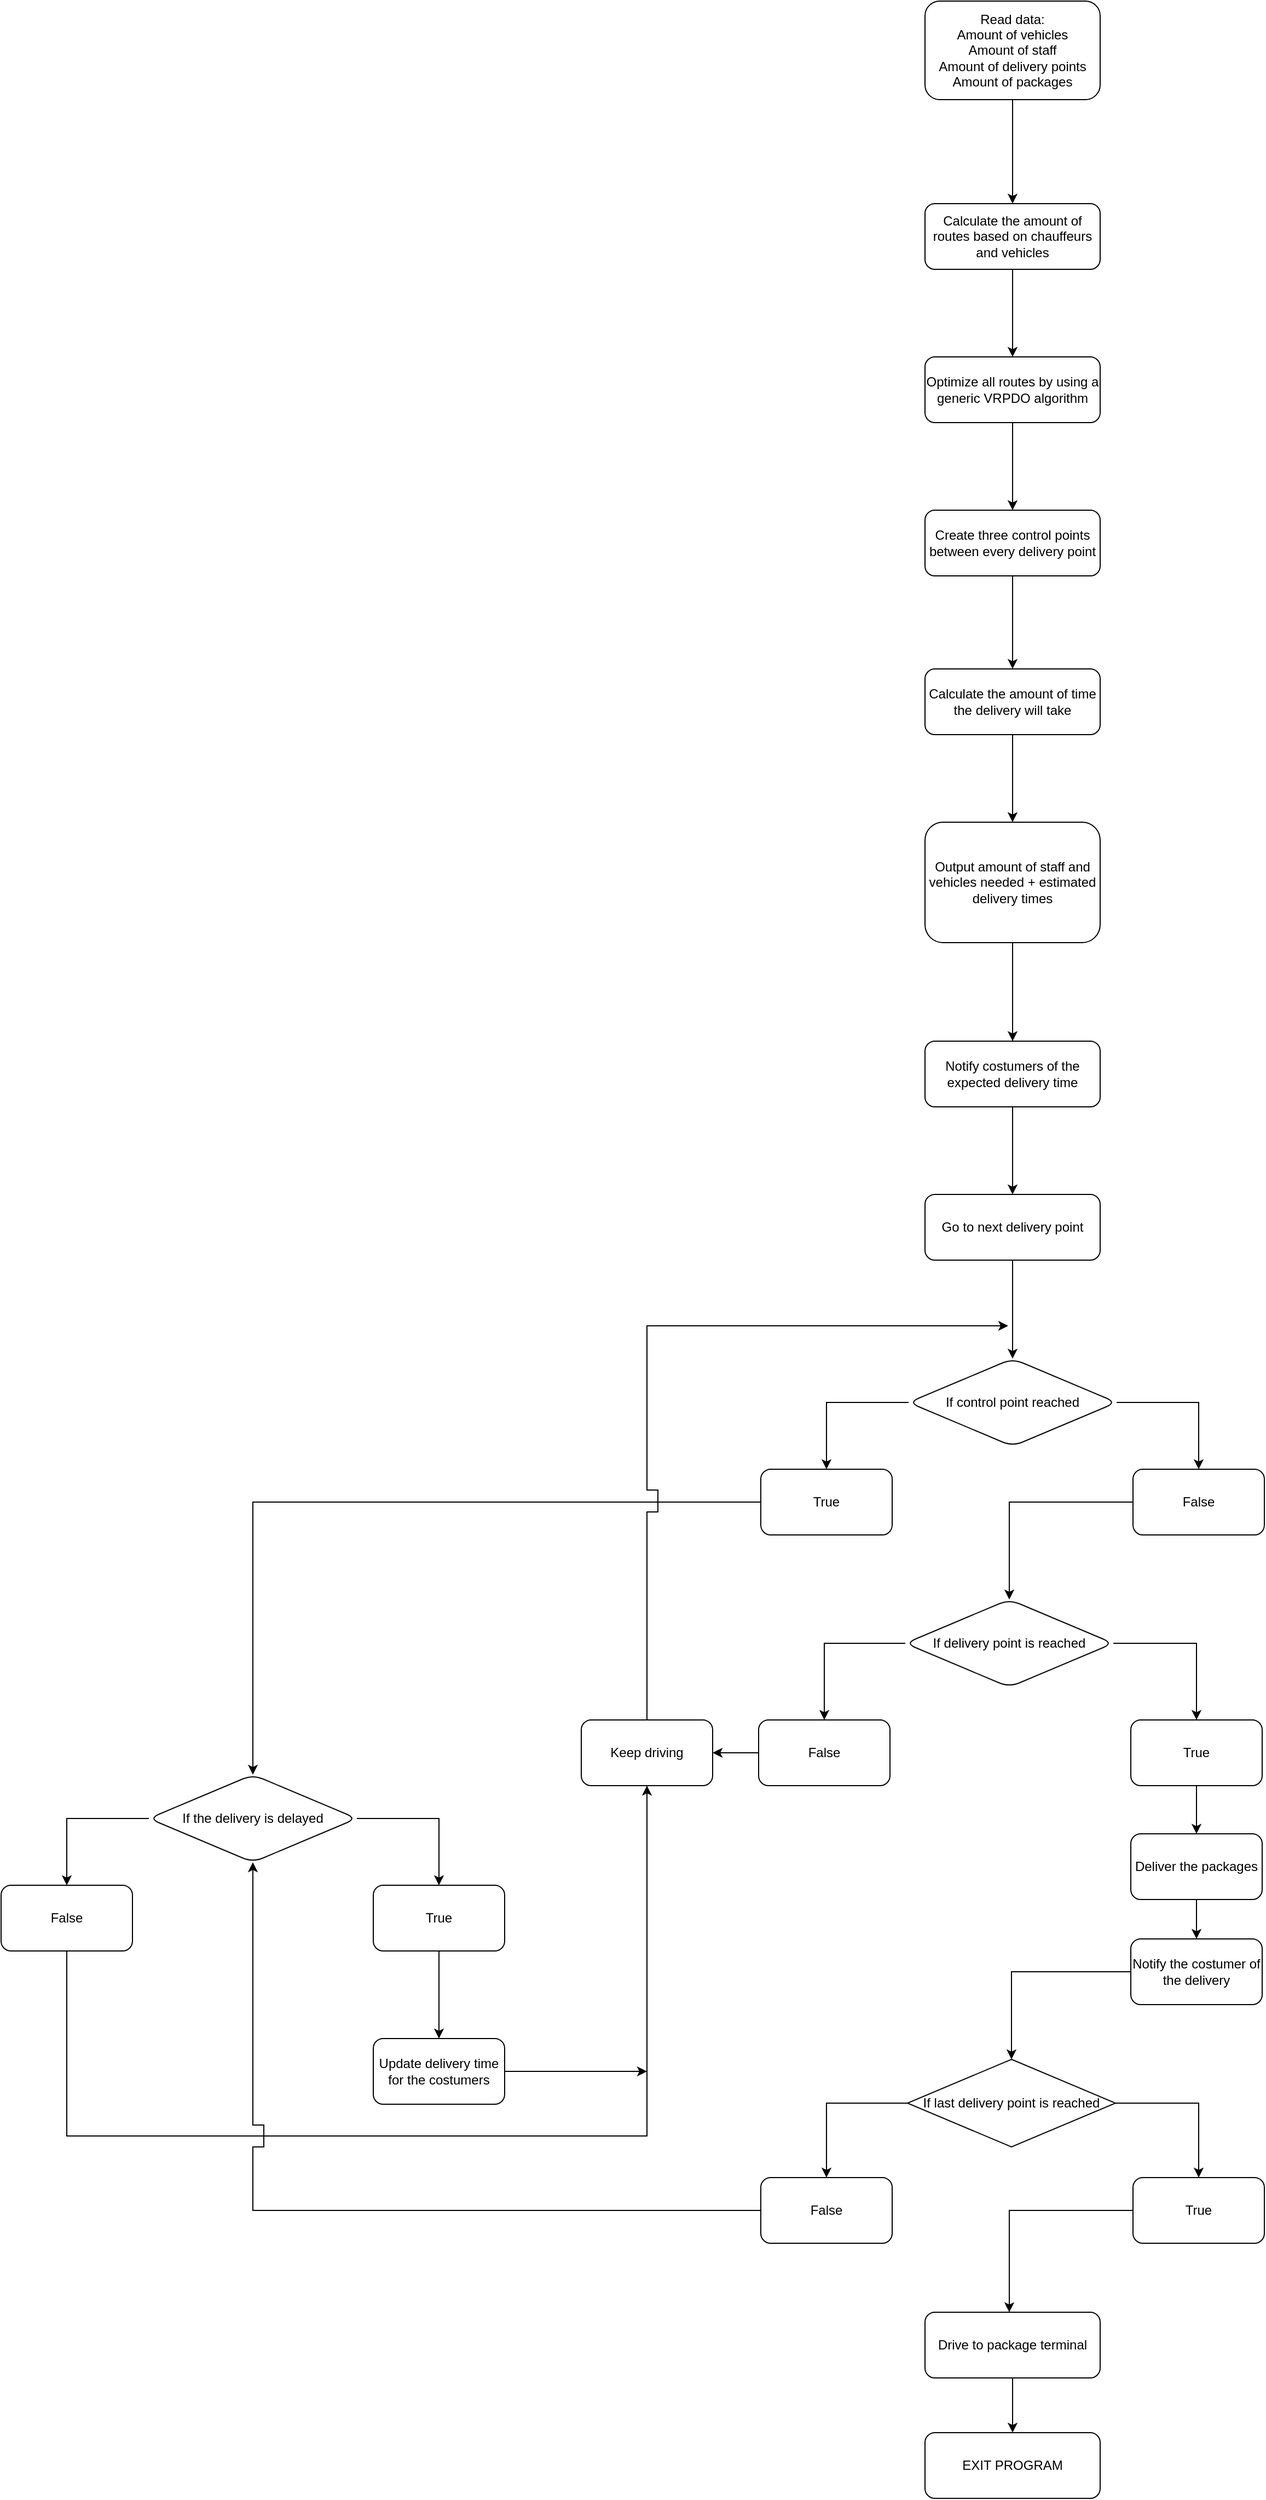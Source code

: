 <mxfile version="24.7.17">
  <diagram id="C5RBs43oDa-KdzZeNtuy" name="Page-1">
    <mxGraphModel dx="3787" dy="1731" grid="1" gridSize="10" guides="1" tooltips="1" connect="1" arrows="1" fold="1" page="1" pageScale="1" pageWidth="827" pageHeight="1169" math="0" shadow="0">
      <root>
        <mxCell id="WIyWlLk6GJQsqaUBKTNV-0" />
        <mxCell id="WIyWlLk6GJQsqaUBKTNV-1" parent="WIyWlLk6GJQsqaUBKTNV-0" />
        <mxCell id="G-lFMrFsebPdyt-fE-ib-6" value="" style="edgeStyle=orthogonalEdgeStyle;rounded=0;orthogonalLoop=1;jettySize=auto;html=1;" edge="1" parent="WIyWlLk6GJQsqaUBKTNV-1" source="G-lFMrFsebPdyt-fE-ib-0" target="G-lFMrFsebPdyt-fE-ib-5">
          <mxGeometry relative="1" as="geometry" />
        </mxCell>
        <mxCell id="G-lFMrFsebPdyt-fE-ib-0" value="Read data:&lt;div&gt;Amount of vehicles&lt;/div&gt;&lt;div&gt;Amount of staff&lt;/div&gt;&lt;div&gt;Amount of delivery points&lt;/div&gt;&lt;div&gt;Amount of packages&lt;/div&gt;" style="rounded=1;whiteSpace=wrap;html=1;" vertex="1" parent="WIyWlLk6GJQsqaUBKTNV-1">
          <mxGeometry x="85" y="17" width="160" height="90" as="geometry" />
        </mxCell>
        <mxCell id="G-lFMrFsebPdyt-fE-ib-9" value="" style="edgeStyle=orthogonalEdgeStyle;rounded=0;orthogonalLoop=1;jettySize=auto;html=1;" edge="1" parent="WIyWlLk6GJQsqaUBKTNV-1" source="G-lFMrFsebPdyt-fE-ib-5" target="G-lFMrFsebPdyt-fE-ib-8">
          <mxGeometry relative="1" as="geometry" />
        </mxCell>
        <mxCell id="G-lFMrFsebPdyt-fE-ib-5" value="Calculate the amount of routes based on chauffeurs and vehicles" style="whiteSpace=wrap;html=1;rounded=1;" vertex="1" parent="WIyWlLk6GJQsqaUBKTNV-1">
          <mxGeometry x="85" y="202" width="160" height="60" as="geometry" />
        </mxCell>
        <mxCell id="G-lFMrFsebPdyt-fE-ib-37" value="" style="edgeStyle=orthogonalEdgeStyle;rounded=0;orthogonalLoop=1;jettySize=auto;html=1;" edge="1" parent="WIyWlLk6GJQsqaUBKTNV-1" source="G-lFMrFsebPdyt-fE-ib-8" target="G-lFMrFsebPdyt-fE-ib-36">
          <mxGeometry relative="1" as="geometry" />
        </mxCell>
        <mxCell id="G-lFMrFsebPdyt-fE-ib-8" value="Optimize all routes by using a generic VRPDO algorithm" style="whiteSpace=wrap;html=1;rounded=1;" vertex="1" parent="WIyWlLk6GJQsqaUBKTNV-1">
          <mxGeometry x="85" y="342" width="160" height="60" as="geometry" />
        </mxCell>
        <mxCell id="G-lFMrFsebPdyt-fE-ib-82" value="" style="edgeStyle=orthogonalEdgeStyle;rounded=0;orthogonalLoop=1;jettySize=auto;html=1;" edge="1" parent="WIyWlLk6GJQsqaUBKTNV-1" source="G-lFMrFsebPdyt-fE-ib-11" target="G-lFMrFsebPdyt-fE-ib-81">
          <mxGeometry relative="1" as="geometry" />
        </mxCell>
        <mxCell id="G-lFMrFsebPdyt-fE-ib-11" value="Calculate the amount of time the delivery will take" style="whiteSpace=wrap;html=1;rounded=1;" vertex="1" parent="WIyWlLk6GJQsqaUBKTNV-1">
          <mxGeometry x="85" y="627" width="160" height="60" as="geometry" />
        </mxCell>
        <mxCell id="G-lFMrFsebPdyt-fE-ib-16" value="" style="edgeStyle=orthogonalEdgeStyle;rounded=0;orthogonalLoop=1;jettySize=auto;html=1;" edge="1" parent="WIyWlLk6GJQsqaUBKTNV-1" source="G-lFMrFsebPdyt-fE-ib-13" target="G-lFMrFsebPdyt-fE-ib-15">
          <mxGeometry relative="1" as="geometry" />
        </mxCell>
        <mxCell id="G-lFMrFsebPdyt-fE-ib-86" style="edgeStyle=orthogonalEdgeStyle;rounded=0;orthogonalLoop=1;jettySize=auto;html=1;" edge="1" parent="WIyWlLk6GJQsqaUBKTNV-1" source="G-lFMrFsebPdyt-fE-ib-13" target="G-lFMrFsebPdyt-fE-ib-19">
          <mxGeometry relative="1" as="geometry" />
        </mxCell>
        <mxCell id="G-lFMrFsebPdyt-fE-ib-13" value="If the delivery is delayed" style="rhombus;whiteSpace=wrap;html=1;rounded=1;" vertex="1" parent="WIyWlLk6GJQsqaUBKTNV-1">
          <mxGeometry x="-624" y="1637" width="190" height="80" as="geometry" />
        </mxCell>
        <mxCell id="G-lFMrFsebPdyt-fE-ib-33" value="" style="edgeStyle=orthogonalEdgeStyle;rounded=0;orthogonalLoop=1;jettySize=auto;html=1;" edge="1" parent="WIyWlLk6GJQsqaUBKTNV-1" source="G-lFMrFsebPdyt-fE-ib-15" target="G-lFMrFsebPdyt-fE-ib-32">
          <mxGeometry relative="1" as="geometry" />
        </mxCell>
        <mxCell id="G-lFMrFsebPdyt-fE-ib-15" value="True" style="whiteSpace=wrap;html=1;rounded=1;" vertex="1" parent="WIyWlLk6GJQsqaUBKTNV-1">
          <mxGeometry x="-419" y="1738" width="120" height="60" as="geometry" />
        </mxCell>
        <mxCell id="G-lFMrFsebPdyt-fE-ib-104" value="" style="edgeStyle=orthogonalEdgeStyle;rounded=0;orthogonalLoop=1;jettySize=auto;html=1;" edge="1" parent="WIyWlLk6GJQsqaUBKTNV-1" source="G-lFMrFsebPdyt-fE-ib-17" target="G-lFMrFsebPdyt-fE-ib-103">
          <mxGeometry relative="1" as="geometry" />
        </mxCell>
        <mxCell id="G-lFMrFsebPdyt-fE-ib-17" value="Deliver the packages" style="whiteSpace=wrap;html=1;rounded=1;" vertex="1" parent="WIyWlLk6GJQsqaUBKTNV-1">
          <mxGeometry x="273" y="1691" width="120" height="60" as="geometry" />
        </mxCell>
        <mxCell id="G-lFMrFsebPdyt-fE-ib-97" style="edgeStyle=orthogonalEdgeStyle;rounded=0;orthogonalLoop=1;jettySize=auto;html=1;" edge="1" parent="WIyWlLk6GJQsqaUBKTNV-1" source="G-lFMrFsebPdyt-fE-ib-19" target="G-lFMrFsebPdyt-fE-ib-60">
          <mxGeometry relative="1" as="geometry">
            <Array as="points">
              <mxPoint x="-699" y="1967" />
              <mxPoint x="-169" y="1967" />
            </Array>
          </mxGeometry>
        </mxCell>
        <mxCell id="G-lFMrFsebPdyt-fE-ib-19" value="False" style="whiteSpace=wrap;html=1;rounded=1;" vertex="1" parent="WIyWlLk6GJQsqaUBKTNV-1">
          <mxGeometry x="-759" y="1738" width="120" height="60" as="geometry" />
        </mxCell>
        <mxCell id="G-lFMrFsebPdyt-fE-ib-25" value="" style="edgeStyle=orthogonalEdgeStyle;rounded=0;orthogonalLoop=1;jettySize=auto;html=1;" edge="1" parent="WIyWlLk6GJQsqaUBKTNV-1" source="G-lFMrFsebPdyt-fE-ib-22" target="G-lFMrFsebPdyt-fE-ib-24">
          <mxGeometry relative="1" as="geometry" />
        </mxCell>
        <mxCell id="G-lFMrFsebPdyt-fE-ib-22" value="Notify costumers of the expected delivery time" style="whiteSpace=wrap;html=1;rounded=1;" vertex="1" parent="WIyWlLk6GJQsqaUBKTNV-1">
          <mxGeometry x="85" y="967" width="160" height="60" as="geometry" />
        </mxCell>
        <mxCell id="G-lFMrFsebPdyt-fE-ib-53" style="edgeStyle=orthogonalEdgeStyle;rounded=0;orthogonalLoop=1;jettySize=auto;html=1;" edge="1" parent="WIyWlLk6GJQsqaUBKTNV-1" source="G-lFMrFsebPdyt-fE-ib-24" target="G-lFMrFsebPdyt-fE-ib-50">
          <mxGeometry relative="1" as="geometry" />
        </mxCell>
        <mxCell id="G-lFMrFsebPdyt-fE-ib-24" value="Go to next delivery point" style="whiteSpace=wrap;html=1;rounded=1;" vertex="1" parent="WIyWlLk6GJQsqaUBKTNV-1">
          <mxGeometry x="85" y="1107" width="160" height="60" as="geometry" />
        </mxCell>
        <mxCell id="G-lFMrFsebPdyt-fE-ib-99" style="edgeStyle=orthogonalEdgeStyle;rounded=0;orthogonalLoop=1;jettySize=auto;html=1;" edge="1" parent="WIyWlLk6GJQsqaUBKTNV-1" source="G-lFMrFsebPdyt-fE-ib-32">
          <mxGeometry relative="1" as="geometry">
            <mxPoint x="-169" y="1908" as="targetPoint" />
          </mxGeometry>
        </mxCell>
        <mxCell id="G-lFMrFsebPdyt-fE-ib-32" value="Update delivery time for the costumers" style="whiteSpace=wrap;html=1;rounded=1;" vertex="1" parent="WIyWlLk6GJQsqaUBKTNV-1">
          <mxGeometry x="-419" y="1878" width="120" height="60" as="geometry" />
        </mxCell>
        <mxCell id="G-lFMrFsebPdyt-fE-ib-42" value="" style="edgeStyle=orthogonalEdgeStyle;rounded=0;orthogonalLoop=1;jettySize=auto;html=1;" edge="1" parent="WIyWlLk6GJQsqaUBKTNV-1" source="G-lFMrFsebPdyt-fE-ib-34" target="G-lFMrFsebPdyt-fE-ib-41">
          <mxGeometry relative="1" as="geometry" />
        </mxCell>
        <mxCell id="G-lFMrFsebPdyt-fE-ib-46" value="" style="edgeStyle=orthogonalEdgeStyle;rounded=0;orthogonalLoop=1;jettySize=auto;html=1;" edge="1" parent="WIyWlLk6GJQsqaUBKTNV-1" source="G-lFMrFsebPdyt-fE-ib-34" target="G-lFMrFsebPdyt-fE-ib-45">
          <mxGeometry relative="1" as="geometry" />
        </mxCell>
        <mxCell id="G-lFMrFsebPdyt-fE-ib-34" value="If delivery point is reached" style="rhombus;whiteSpace=wrap;html=1;rounded=1;" vertex="1" parent="WIyWlLk6GJQsqaUBKTNV-1">
          <mxGeometry x="67" y="1477" width="190" height="80" as="geometry" />
        </mxCell>
        <mxCell id="G-lFMrFsebPdyt-fE-ib-38" style="edgeStyle=orthogonalEdgeStyle;rounded=0;orthogonalLoop=1;jettySize=auto;html=1;entryX=0.5;entryY=0;entryDx=0;entryDy=0;" edge="1" parent="WIyWlLk6GJQsqaUBKTNV-1" source="G-lFMrFsebPdyt-fE-ib-36" target="G-lFMrFsebPdyt-fE-ib-11">
          <mxGeometry relative="1" as="geometry" />
        </mxCell>
        <mxCell id="G-lFMrFsebPdyt-fE-ib-36" value="Create three control points between every delivery point" style="whiteSpace=wrap;html=1;rounded=1;" vertex="1" parent="WIyWlLk6GJQsqaUBKTNV-1">
          <mxGeometry x="85" y="482" width="160" height="60" as="geometry" />
        </mxCell>
        <mxCell id="G-lFMrFsebPdyt-fE-ib-94" style="edgeStyle=orthogonalEdgeStyle;rounded=0;orthogonalLoop=1;jettySize=auto;html=1;entryX=1;entryY=0.5;entryDx=0;entryDy=0;" edge="1" parent="WIyWlLk6GJQsqaUBKTNV-1" source="G-lFMrFsebPdyt-fE-ib-41" target="G-lFMrFsebPdyt-fE-ib-60">
          <mxGeometry relative="1" as="geometry" />
        </mxCell>
        <mxCell id="G-lFMrFsebPdyt-fE-ib-41" value="False" style="whiteSpace=wrap;html=1;rounded=1;" vertex="1" parent="WIyWlLk6GJQsqaUBKTNV-1">
          <mxGeometry x="-67" y="1587" width="120" height="60" as="geometry" />
        </mxCell>
        <mxCell id="G-lFMrFsebPdyt-fE-ib-59" style="edgeStyle=orthogonalEdgeStyle;rounded=0;orthogonalLoop=1;jettySize=auto;html=1;" edge="1" parent="WIyWlLk6GJQsqaUBKTNV-1" source="G-lFMrFsebPdyt-fE-ib-45" target="G-lFMrFsebPdyt-fE-ib-17">
          <mxGeometry relative="1" as="geometry" />
        </mxCell>
        <mxCell id="G-lFMrFsebPdyt-fE-ib-45" value="True" style="whiteSpace=wrap;html=1;rounded=1;" vertex="1" parent="WIyWlLk6GJQsqaUBKTNV-1">
          <mxGeometry x="273" y="1587" width="120" height="60" as="geometry" />
        </mxCell>
        <mxCell id="G-lFMrFsebPdyt-fE-ib-48" value="" style="edgeStyle=orthogonalEdgeStyle;rounded=0;orthogonalLoop=1;jettySize=auto;html=1;" edge="1" parent="WIyWlLk6GJQsqaUBKTNV-1" source="G-lFMrFsebPdyt-fE-ib-50" target="G-lFMrFsebPdyt-fE-ib-51">
          <mxGeometry relative="1" as="geometry" />
        </mxCell>
        <mxCell id="G-lFMrFsebPdyt-fE-ib-49" value="" style="edgeStyle=orthogonalEdgeStyle;rounded=0;orthogonalLoop=1;jettySize=auto;html=1;" edge="1" parent="WIyWlLk6GJQsqaUBKTNV-1" source="G-lFMrFsebPdyt-fE-ib-50" target="G-lFMrFsebPdyt-fE-ib-52">
          <mxGeometry relative="1" as="geometry" />
        </mxCell>
        <mxCell id="G-lFMrFsebPdyt-fE-ib-50" value="If control point reached" style="rhombus;whiteSpace=wrap;html=1;rounded=1;" vertex="1" parent="WIyWlLk6GJQsqaUBKTNV-1">
          <mxGeometry x="70" y="1257" width="190" height="80" as="geometry" />
        </mxCell>
        <mxCell id="G-lFMrFsebPdyt-fE-ib-92" style="edgeStyle=orthogonalEdgeStyle;rounded=0;orthogonalLoop=1;jettySize=auto;html=1;" edge="1" parent="WIyWlLk6GJQsqaUBKTNV-1" source="G-lFMrFsebPdyt-fE-ib-51" target="G-lFMrFsebPdyt-fE-ib-34">
          <mxGeometry relative="1" as="geometry" />
        </mxCell>
        <mxCell id="G-lFMrFsebPdyt-fE-ib-51" value="False" style="whiteSpace=wrap;html=1;rounded=1;" vertex="1" parent="WIyWlLk6GJQsqaUBKTNV-1">
          <mxGeometry x="275" y="1358" width="120" height="60" as="geometry" />
        </mxCell>
        <mxCell id="G-lFMrFsebPdyt-fE-ib-93" style="edgeStyle=orthogonalEdgeStyle;rounded=0;orthogonalLoop=1;jettySize=auto;html=1;" edge="1" parent="WIyWlLk6GJQsqaUBKTNV-1" source="G-lFMrFsebPdyt-fE-ib-52" target="G-lFMrFsebPdyt-fE-ib-13">
          <mxGeometry relative="1" as="geometry" />
        </mxCell>
        <mxCell id="G-lFMrFsebPdyt-fE-ib-52" value="True" style="whiteSpace=wrap;html=1;rounded=1;" vertex="1" parent="WIyWlLk6GJQsqaUBKTNV-1">
          <mxGeometry x="-65" y="1358" width="120" height="60" as="geometry" />
        </mxCell>
        <mxCell id="G-lFMrFsebPdyt-fE-ib-100" style="edgeStyle=orthogonalEdgeStyle;rounded=0;orthogonalLoop=1;jettySize=auto;html=1;" edge="1" parent="WIyWlLk6GJQsqaUBKTNV-1" source="G-lFMrFsebPdyt-fE-ib-60">
          <mxGeometry relative="1" as="geometry">
            <mxPoint x="161" y="1227" as="targetPoint" />
            <Array as="points">
              <mxPoint x="-169" y="1397" />
              <mxPoint x="-159" y="1397" />
              <mxPoint x="-159" y="1377" />
              <mxPoint x="-169" y="1377" />
              <mxPoint x="-169" y="1227" />
            </Array>
          </mxGeometry>
        </mxCell>
        <mxCell id="G-lFMrFsebPdyt-fE-ib-60" value="Keep driving" style="whiteSpace=wrap;html=1;rounded=1;" vertex="1" parent="WIyWlLk6GJQsqaUBKTNV-1">
          <mxGeometry x="-229" y="1587" width="120" height="60" as="geometry" />
        </mxCell>
        <mxCell id="G-lFMrFsebPdyt-fE-ib-71" value="" style="edgeStyle=orthogonalEdgeStyle;rounded=0;orthogonalLoop=1;jettySize=auto;html=1;" edge="1" parent="WIyWlLk6GJQsqaUBKTNV-1" source="G-lFMrFsebPdyt-fE-ib-66" target="G-lFMrFsebPdyt-fE-ib-70">
          <mxGeometry relative="1" as="geometry" />
        </mxCell>
        <mxCell id="G-lFMrFsebPdyt-fE-ib-73" value="" style="edgeStyle=orthogonalEdgeStyle;rounded=0;orthogonalLoop=1;jettySize=auto;html=1;" edge="1" parent="WIyWlLk6GJQsqaUBKTNV-1" source="G-lFMrFsebPdyt-fE-ib-66" target="G-lFMrFsebPdyt-fE-ib-72">
          <mxGeometry relative="1" as="geometry" />
        </mxCell>
        <mxCell id="G-lFMrFsebPdyt-fE-ib-66" value="If last delivery point is reached" style="rhombus;whiteSpace=wrap;html=1;" vertex="1" parent="WIyWlLk6GJQsqaUBKTNV-1">
          <mxGeometry x="69" y="1897" width="190" height="80" as="geometry" />
        </mxCell>
        <mxCell id="G-lFMrFsebPdyt-fE-ib-77" style="edgeStyle=orthogonalEdgeStyle;rounded=0;orthogonalLoop=1;jettySize=auto;html=1;" edge="1" parent="WIyWlLk6GJQsqaUBKTNV-1" source="G-lFMrFsebPdyt-fE-ib-70" target="G-lFMrFsebPdyt-fE-ib-78">
          <mxGeometry relative="1" as="geometry">
            <mxPoint x="162" y="2187" as="targetPoint" />
            <Array as="points">
              <mxPoint x="162" y="2035" />
            </Array>
          </mxGeometry>
        </mxCell>
        <mxCell id="G-lFMrFsebPdyt-fE-ib-70" value="True" style="rounded=1;whiteSpace=wrap;html=1;" vertex="1" parent="WIyWlLk6GJQsqaUBKTNV-1">
          <mxGeometry x="275" y="2005" width="120" height="60" as="geometry" />
        </mxCell>
        <mxCell id="G-lFMrFsebPdyt-fE-ib-101" style="edgeStyle=orthogonalEdgeStyle;rounded=0;orthogonalLoop=1;jettySize=auto;html=1;entryX=0.5;entryY=1;entryDx=0;entryDy=0;" edge="1" parent="WIyWlLk6GJQsqaUBKTNV-1" source="G-lFMrFsebPdyt-fE-ib-72" target="G-lFMrFsebPdyt-fE-ib-13">
          <mxGeometry relative="1" as="geometry">
            <mxPoint x="-519" y="1757" as="targetPoint" />
            <Array as="points">
              <mxPoint x="-529" y="2035" />
              <mxPoint x="-529" y="1977" />
              <mxPoint x="-519" y="1977" />
              <mxPoint x="-519" y="1957" />
              <mxPoint x="-529" y="1957" />
            </Array>
          </mxGeometry>
        </mxCell>
        <mxCell id="G-lFMrFsebPdyt-fE-ib-72" value="False" style="rounded=1;whiteSpace=wrap;html=1;" vertex="1" parent="WIyWlLk6GJQsqaUBKTNV-1">
          <mxGeometry x="-65" y="2005" width="120" height="60" as="geometry" />
        </mxCell>
        <mxCell id="G-lFMrFsebPdyt-fE-ib-80" value="" style="edgeStyle=orthogonalEdgeStyle;rounded=0;orthogonalLoop=1;jettySize=auto;html=1;" edge="1" parent="WIyWlLk6GJQsqaUBKTNV-1" source="G-lFMrFsebPdyt-fE-ib-78" target="G-lFMrFsebPdyt-fE-ib-79">
          <mxGeometry relative="1" as="geometry" />
        </mxCell>
        <mxCell id="G-lFMrFsebPdyt-fE-ib-78" value="Drive to package terminal" style="rounded=1;whiteSpace=wrap;html=1;" vertex="1" parent="WIyWlLk6GJQsqaUBKTNV-1">
          <mxGeometry x="85" y="2128" width="160" height="60" as="geometry" />
        </mxCell>
        <mxCell id="G-lFMrFsebPdyt-fE-ib-79" value="EXIT PROGRAM" style="whiteSpace=wrap;html=1;rounded=1;" vertex="1" parent="WIyWlLk6GJQsqaUBKTNV-1">
          <mxGeometry x="85" y="2238" width="160" height="60" as="geometry" />
        </mxCell>
        <mxCell id="G-lFMrFsebPdyt-fE-ib-83" style="edgeStyle=orthogonalEdgeStyle;rounded=0;orthogonalLoop=1;jettySize=auto;html=1;" edge="1" parent="WIyWlLk6GJQsqaUBKTNV-1" source="G-lFMrFsebPdyt-fE-ib-81" target="G-lFMrFsebPdyt-fE-ib-22">
          <mxGeometry relative="1" as="geometry" />
        </mxCell>
        <mxCell id="G-lFMrFsebPdyt-fE-ib-81" value="Output amount of staff and vehicles needed + estimated delivery times" style="whiteSpace=wrap;html=1;rounded=1;" vertex="1" parent="WIyWlLk6GJQsqaUBKTNV-1">
          <mxGeometry x="85" y="767" width="160" height="110" as="geometry" />
        </mxCell>
        <mxCell id="G-lFMrFsebPdyt-fE-ib-105" style="edgeStyle=orthogonalEdgeStyle;rounded=0;orthogonalLoop=1;jettySize=auto;html=1;" edge="1" parent="WIyWlLk6GJQsqaUBKTNV-1" source="G-lFMrFsebPdyt-fE-ib-103" target="G-lFMrFsebPdyt-fE-ib-66">
          <mxGeometry relative="1" as="geometry" />
        </mxCell>
        <mxCell id="G-lFMrFsebPdyt-fE-ib-103" value="Notify the costumer of the delivery" style="whiteSpace=wrap;html=1;rounded=1;" vertex="1" parent="WIyWlLk6GJQsqaUBKTNV-1">
          <mxGeometry x="273" y="1787" width="120" height="60" as="geometry" />
        </mxCell>
      </root>
    </mxGraphModel>
  </diagram>
</mxfile>
